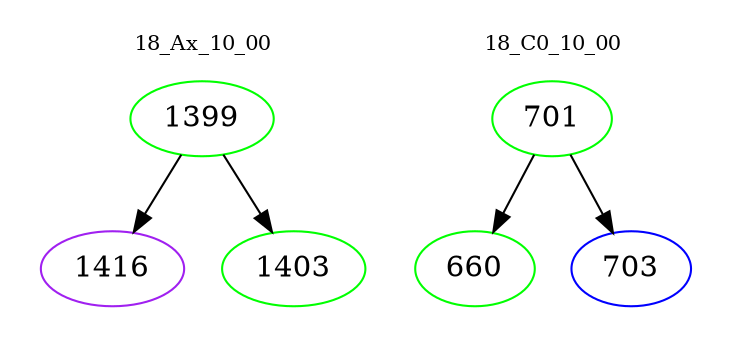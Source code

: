 digraph{
subgraph cluster_0 {
color = white
label = "18_Ax_10_00";
fontsize=10;
T0_1399 [label="1399", color="green"]
T0_1399 -> T0_1416 [color="black"]
T0_1416 [label="1416", color="purple"]
T0_1399 -> T0_1403 [color="black"]
T0_1403 [label="1403", color="green"]
}
subgraph cluster_1 {
color = white
label = "18_C0_10_00";
fontsize=10;
T1_701 [label="701", color="green"]
T1_701 -> T1_660 [color="black"]
T1_660 [label="660", color="green"]
T1_701 -> T1_703 [color="black"]
T1_703 [label="703", color="blue"]
}
}
